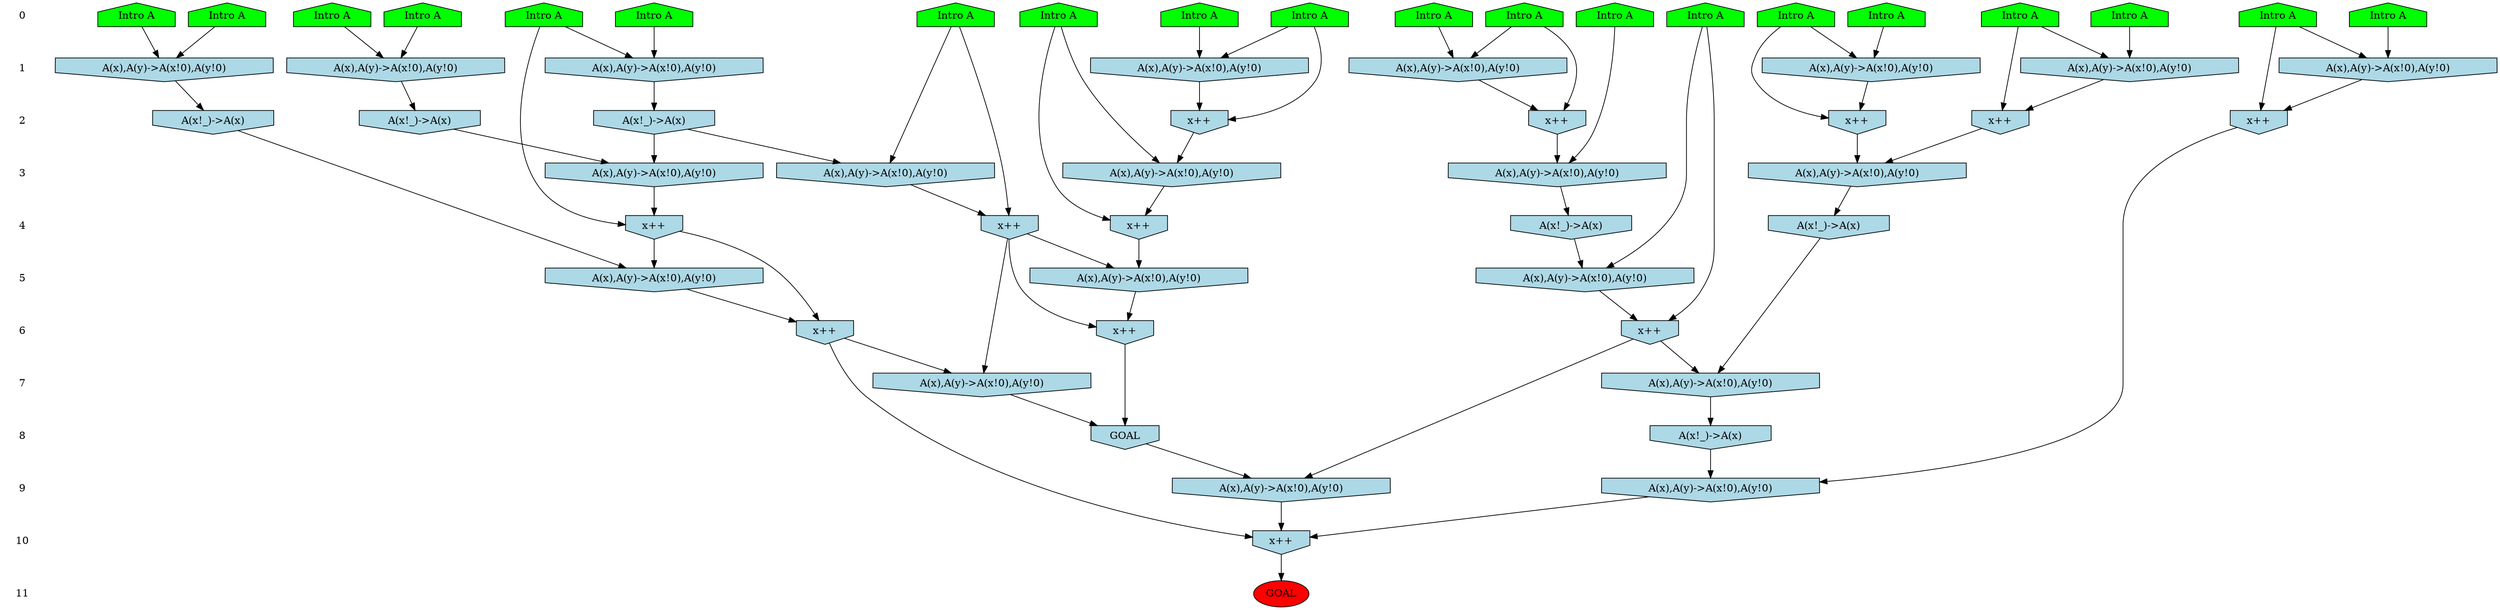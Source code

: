 /* Compression of 1 causal flows obtained in average at 3.039701E+00 t.u */
/* Compressed causal flows were: [990] */
digraph G{
 ranksep=.5 ; 
{ rank = same ; "0" [shape=plaintext] ; node_1 [label ="Intro A", shape=house, style=filled, fillcolor=green] ;
node_2 [label ="Intro A", shape=house, style=filled, fillcolor=green] ;
node_3 [label ="Intro A", shape=house, style=filled, fillcolor=green] ;
node_4 [label ="Intro A", shape=house, style=filled, fillcolor=green] ;
node_5 [label ="Intro A", shape=house, style=filled, fillcolor=green] ;
node_6 [label ="Intro A", shape=house, style=filled, fillcolor=green] ;
node_7 [label ="Intro A", shape=house, style=filled, fillcolor=green] ;
node_8 [label ="Intro A", shape=house, style=filled, fillcolor=green] ;
node_9 [label ="Intro A", shape=house, style=filled, fillcolor=green] ;
node_10 [label ="Intro A", shape=house, style=filled, fillcolor=green] ;
node_11 [label ="Intro A", shape=house, style=filled, fillcolor=green] ;
node_12 [label ="Intro A", shape=house, style=filled, fillcolor=green] ;
node_13 [label ="Intro A", shape=house, style=filled, fillcolor=green] ;
node_14 [label ="Intro A", shape=house, style=filled, fillcolor=green] ;
node_15 [label ="Intro A", shape=house, style=filled, fillcolor=green] ;
node_16 [label ="Intro A", shape=house, style=filled, fillcolor=green] ;
node_17 [label ="Intro A", shape=house, style=filled, fillcolor=green] ;
node_18 [label ="Intro A", shape=house, style=filled, fillcolor=green] ;
node_19 [label ="Intro A", shape=house, style=filled, fillcolor=green] ;
node_20 [label ="Intro A", shape=house, style=filled, fillcolor=green] ;
}
{ rank = same ; "1" [shape=plaintext] ; node_21 [label="A(x),A(y)->A(x!0),A(y!0)", shape=invhouse, style=filled, fillcolor = lightblue] ;
node_22 [label="A(x),A(y)->A(x!0),A(y!0)", shape=invhouse, style=filled, fillcolor = lightblue] ;
node_23 [label="A(x),A(y)->A(x!0),A(y!0)", shape=invhouse, style=filled, fillcolor = lightblue] ;
node_24 [label="A(x),A(y)->A(x!0),A(y!0)", shape=invhouse, style=filled, fillcolor = lightblue] ;
node_25 [label="A(x),A(y)->A(x!0),A(y!0)", shape=invhouse, style=filled, fillcolor = lightblue] ;
node_26 [label="A(x),A(y)->A(x!0),A(y!0)", shape=invhouse, style=filled, fillcolor = lightblue] ;
node_35 [label="A(x),A(y)->A(x!0),A(y!0)", shape=invhouse, style=filled, fillcolor = lightblue] ;
node_39 [label="A(x),A(y)->A(x!0),A(y!0)", shape=invhouse, style=filled, fillcolor = lightblue] ;
}
{ rank = same ; "2" [shape=plaintext] ; node_27 [label="x++", shape=invhouse, style=filled, fillcolor = lightblue] ;
node_28 [label="x++", shape=invhouse, style=filled, fillcolor = lightblue] ;
node_30 [label="x++", shape=invhouse, style=filled, fillcolor = lightblue] ;
node_31 [label="A(x!_)->A(x)", shape=invhouse, style=filled, fillcolor = lightblue] ;
node_32 [label="x++", shape=invhouse, style=filled, fillcolor = lightblue] ;
node_33 [label="x++", shape=invhouse, style=filled, fillcolor = lightblue] ;
node_37 [label="A(x!_)->A(x)", shape=invhouse, style=filled, fillcolor = lightblue] ;
node_50 [label="A(x!_)->A(x)", shape=invhouse, style=filled, fillcolor = lightblue] ;
}
{ rank = same ; "3" [shape=plaintext] ; node_29 [label="A(x),A(y)->A(x!0),A(y!0)", shape=invhouse, style=filled, fillcolor = lightblue] ;
node_36 [label="A(x),A(y)->A(x!0),A(y!0)", shape=invhouse, style=filled, fillcolor = lightblue] ;
node_38 [label="A(x),A(y)->A(x!0),A(y!0)", shape=invhouse, style=filled, fillcolor = lightblue] ;
node_44 [label="A(x),A(y)->A(x!0),A(y!0)", shape=invhouse, style=filled, fillcolor = lightblue] ;
node_46 [label="A(x),A(y)->A(x!0),A(y!0)", shape=invhouse, style=filled, fillcolor = lightblue] ;
}
{ rank = same ; "4" [shape=plaintext] ; node_34 [label="A(x!_)->A(x)", shape=invhouse, style=filled, fillcolor = lightblue] ;
node_40 [label="A(x!_)->A(x)", shape=invhouse, style=filled, fillcolor = lightblue] ;
node_41 [label="x++", shape=invhouse, style=filled, fillcolor = lightblue] ;
node_45 [label="x++", shape=invhouse, style=filled, fillcolor = lightblue] ;
node_47 [label="x++", shape=invhouse, style=filled, fillcolor = lightblue] ;
}
{ rank = same ; "5" [shape=plaintext] ; node_42 [label="A(x),A(y)->A(x!0),A(y!0)", shape=invhouse, style=filled, fillcolor = lightblue] ;
node_48 [label="A(x),A(y)->A(x!0),A(y!0)", shape=invhouse, style=filled, fillcolor = lightblue] ;
node_51 [label="A(x),A(y)->A(x!0),A(y!0)", shape=invhouse, style=filled, fillcolor = lightblue] ;
}
{ rank = same ; "6" [shape=plaintext] ; node_43 [label="x++", shape=invhouse, style=filled, fillcolor = lightblue] ;
node_49 [label="x++", shape=invhouse, style=filled, fillcolor = lightblue] ;
node_52 [label="x++", shape=invhouse, style=filled, fillcolor = lightblue] ;
}
{ rank = same ; "7" [shape=plaintext] ; node_53 [label="A(x),A(y)->A(x!0),A(y!0)", shape=invhouse, style=filled, fillcolor = lightblue] ;
node_54 [label="A(x),A(y)->A(x!0),A(y!0)", shape=invhouse, style=filled, fillcolor = lightblue] ;
}
{ rank = same ; "8" [shape=plaintext] ; node_55 [label="GOAL", shape=invhouse, style=filled, fillcolor = lightblue] ;
node_56 [label="A(x!_)->A(x)", shape=invhouse, style=filled, fillcolor = lightblue] ;
}
{ rank = same ; "9" [shape=plaintext] ; node_57 [label="A(x),A(y)->A(x!0),A(y!0)", shape=invhouse, style=filled, fillcolor = lightblue] ;
node_58 [label="A(x),A(y)->A(x!0),A(y!0)", shape=invhouse, style=filled, fillcolor = lightblue] ;
}
{ rank = same ; "10" [shape=plaintext] ; node_59 [label="x++", shape=invhouse, style=filled, fillcolor = lightblue] ;
}
{ rank = same ; "11" [shape=plaintext] ; node_60 [label ="GOAL", style=filled, fillcolor=red] ;
}
"0" -> "1" [style="invis"]; 
"1" -> "2" [style="invis"]; 
"2" -> "3" [style="invis"]; 
"3" -> "4" [style="invis"]; 
"4" -> "5" [style="invis"]; 
"5" -> "6" [style="invis"]; 
"6" -> "7" [style="invis"]; 
"7" -> "8" [style="invis"]; 
"8" -> "9" [style="invis"]; 
"9" -> "10" [style="invis"]; 
"10" -> "11" [style="invis"]; 
node_1 -> node_21
node_7 -> node_21
node_4 -> node_22
node_14 -> node_22
node_8 -> node_23
node_13 -> node_23
node_9 -> node_24
node_19 -> node_24
node_2 -> node_25
node_18 -> node_25
node_15 -> node_26
node_20 -> node_26
node_18 -> node_27
node_25 -> node_27
node_1 -> node_28
node_21 -> node_28
node_3 -> node_29
node_28 -> node_29
node_15 -> node_30
node_26 -> node_30
node_23 -> node_31
node_19 -> node_32
node_24 -> node_32
node_14 -> node_33
node_22 -> node_33
node_29 -> node_34
node_6 -> node_35
node_10 -> node_35
node_30 -> node_36
node_33 -> node_36
node_35 -> node_37
node_12 -> node_38
node_31 -> node_38
node_11 -> node_39
node_16 -> node_39
node_36 -> node_40
node_12 -> node_41
node_38 -> node_41
node_5 -> node_42
node_34 -> node_42
node_5 -> node_43
node_42 -> node_43
node_31 -> node_44
node_37 -> node_44
node_8 -> node_45
node_44 -> node_45
node_17 -> node_46
node_32 -> node_46
node_17 -> node_47
node_46 -> node_47
node_41 -> node_48
node_47 -> node_48
node_41 -> node_49
node_48 -> node_49
node_39 -> node_50
node_45 -> node_51
node_50 -> node_51
node_45 -> node_52
node_51 -> node_52
node_41 -> node_53
node_52 -> node_53
node_40 -> node_54
node_43 -> node_54
node_49 -> node_55
node_53 -> node_55
node_54 -> node_56
node_27 -> node_57
node_56 -> node_57
node_43 -> node_58
node_55 -> node_58
node_52 -> node_59
node_57 -> node_59
node_58 -> node_59
node_59 -> node_60
}
/*
 Dot generation time: 0.000190
*/